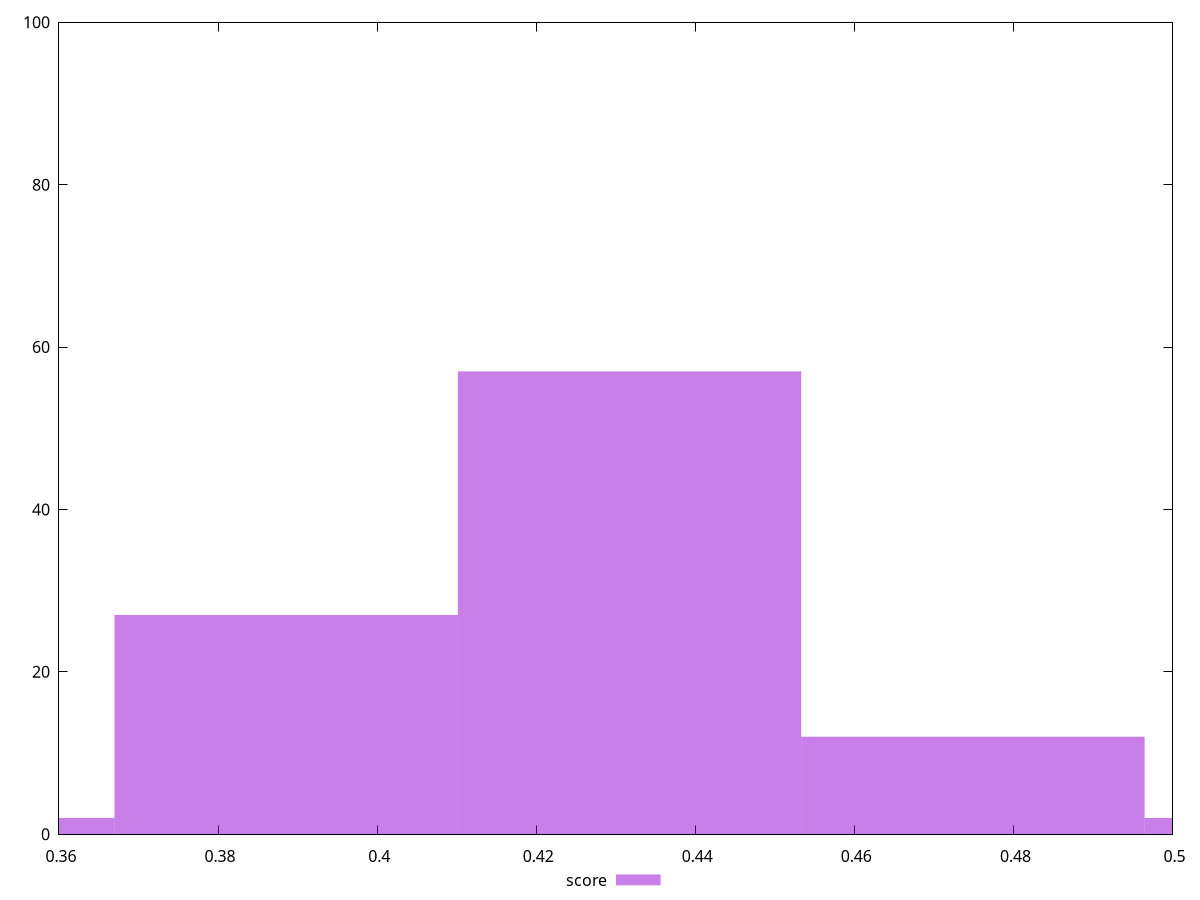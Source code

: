 reset

$score <<EOF
0.47490552499001903 12
0.43173229544547187 57
0.38855906590092465 27
0.5180787545345662 2
0.3453858363563775 2
EOF

set key outside below
set boxwidth 0.043173229544547186
set xrange [0.36:0.5]
set yrange [0:100]
set trange [0:100]
set style fill transparent solid 0.5 noborder
set terminal svg size 640, 490 enhanced background rgb 'white'
set output "reprap/uses-webp-images/samples/pages+cached+noexternal/score/histogram.svg"

plot $score title "score" with boxes

reset
